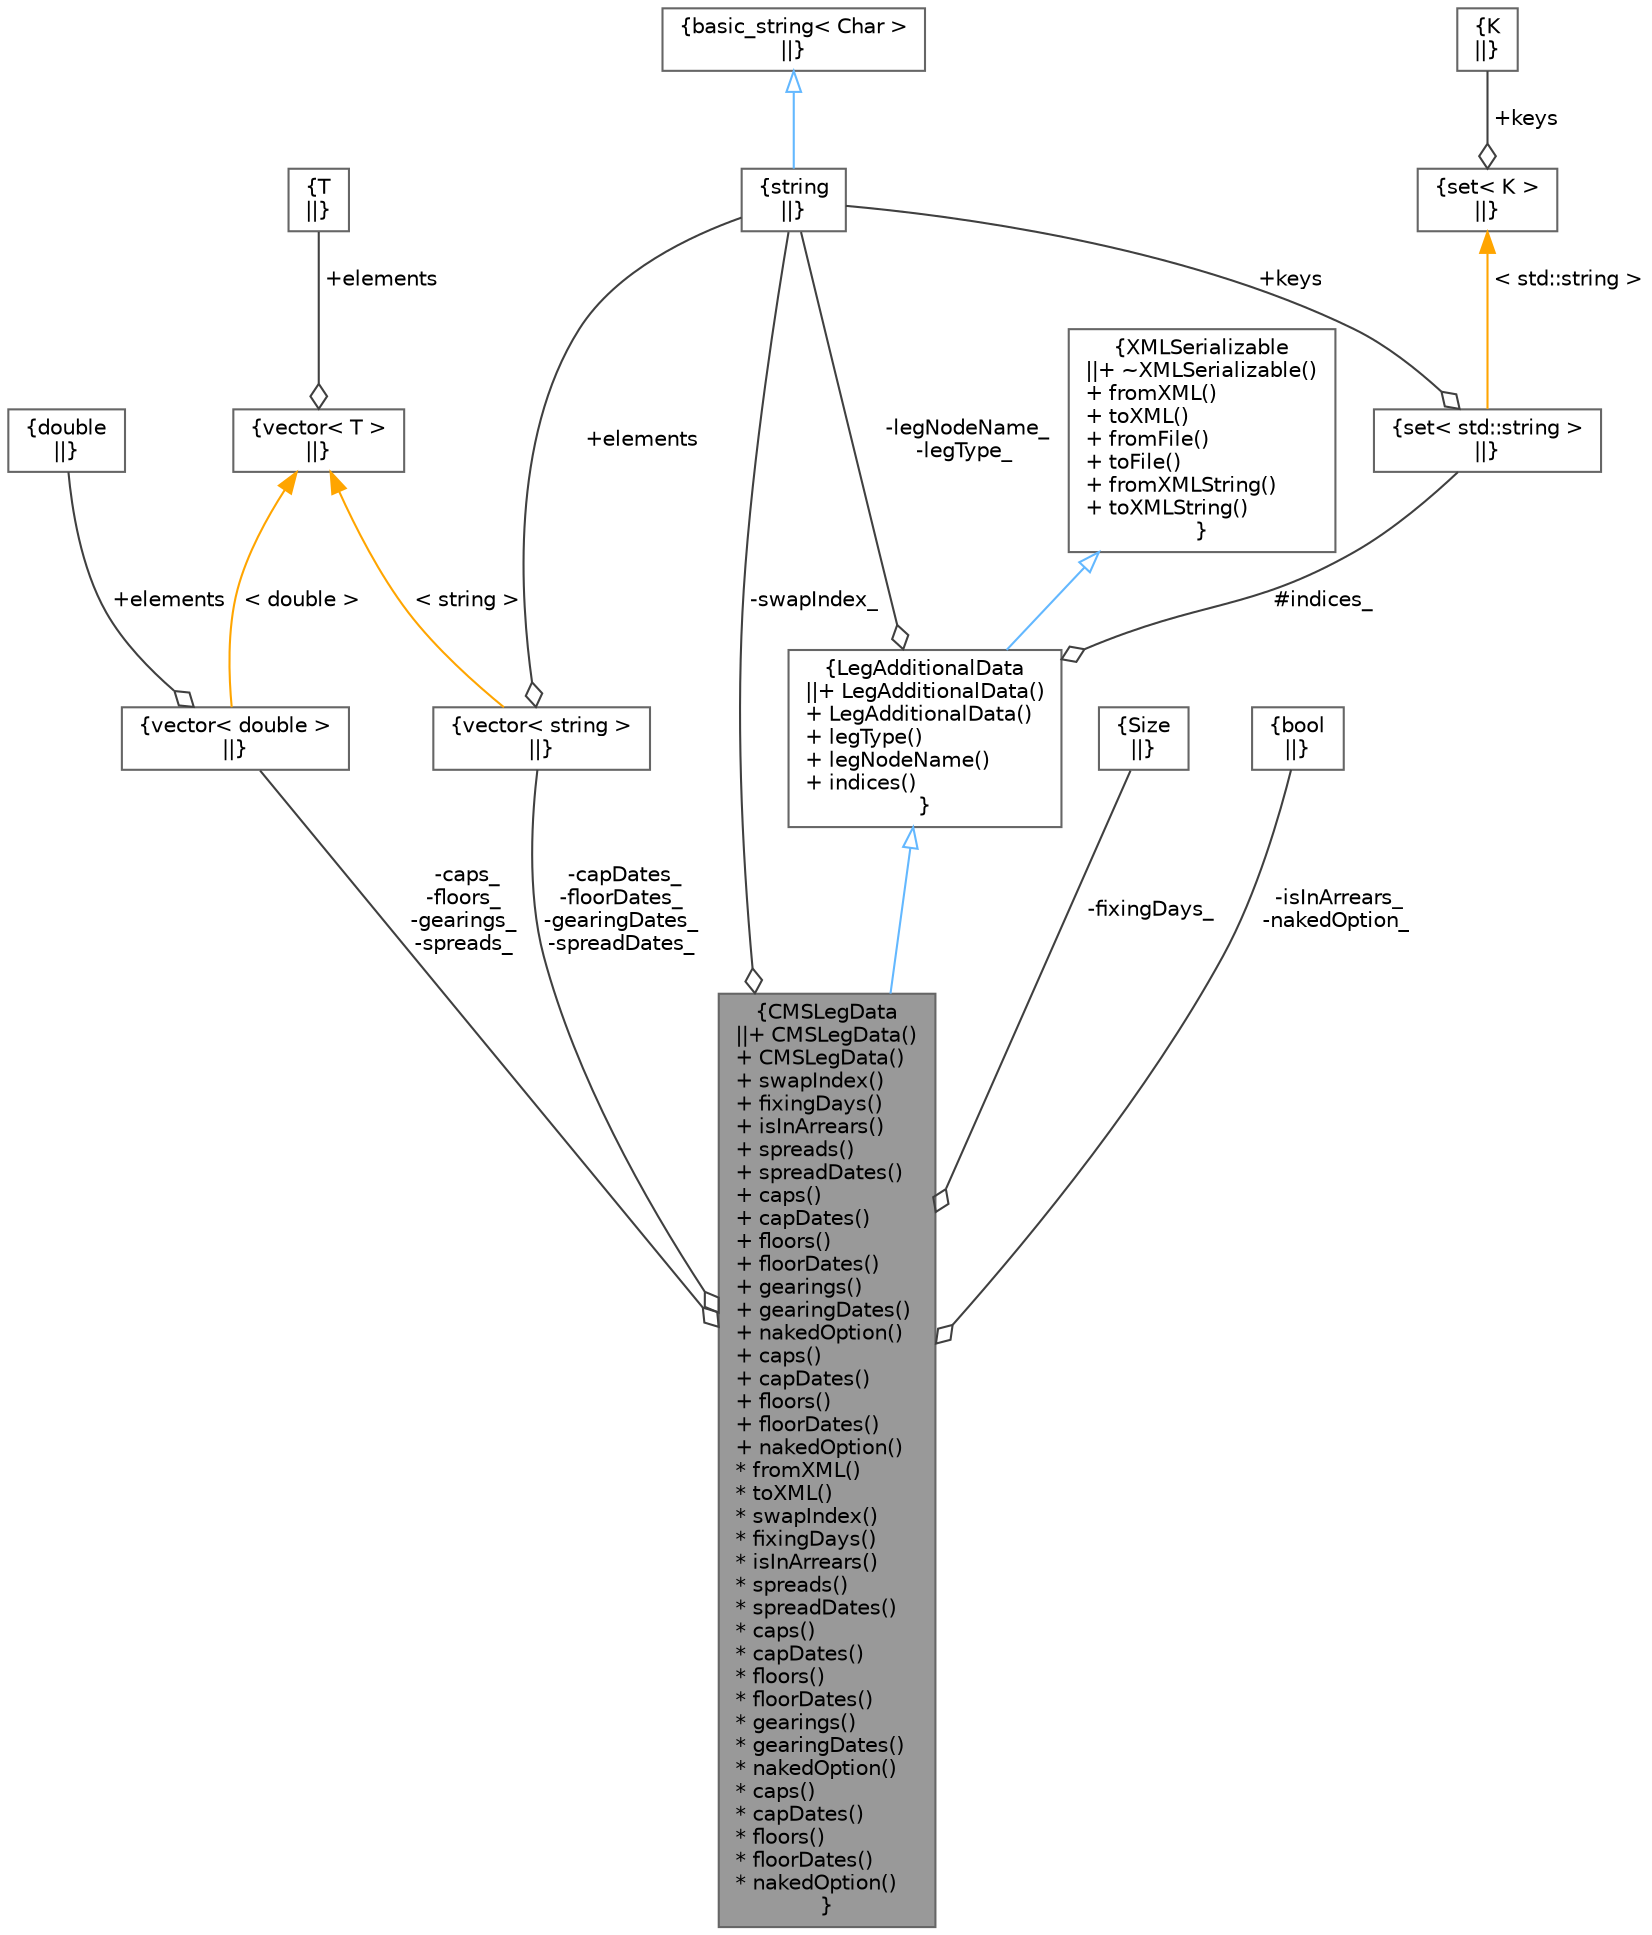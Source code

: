 digraph "CMSLegData"
{
 // INTERACTIVE_SVG=YES
 // LATEX_PDF_SIZE
  bgcolor="transparent";
  edge [fontname=Helvetica,fontsize=10,labelfontname=Helvetica,labelfontsize=10];
  node [fontname=Helvetica,fontsize=10,shape=box,height=0.2,width=0.4];
  Node1 [label="{CMSLegData\n||+ CMSLegData()\l+ CMSLegData()\l+ swapIndex()\l+ fixingDays()\l+ isInArrears()\l+ spreads()\l+ spreadDates()\l+ caps()\l+ capDates()\l+ floors()\l+ floorDates()\l+ gearings()\l+ gearingDates()\l+ nakedOption()\l+ caps()\l+ capDates()\l+ floors()\l+ floorDates()\l+ nakedOption()\l* fromXML()\l* toXML()\l* swapIndex()\l* fixingDays()\l* isInArrears()\l* spreads()\l* spreadDates()\l* caps()\l* capDates()\l* floors()\l* floorDates()\l* gearings()\l* gearingDates()\l* nakedOption()\l* caps()\l* capDates()\l* floors()\l* floorDates()\l* nakedOption()\l}",height=0.2,width=0.4,color="gray40", fillcolor="grey60", style="filled", fontcolor="black",tooltip="Serializable CMS Leg Data."];
  Node2 -> Node1 [dir="back",color="steelblue1",style="solid",arrowtail="onormal"];
  Node2 [label="{LegAdditionalData\n||+ LegAdditionalData()\l+ LegAdditionalData()\l+ legType()\l+ legNodeName()\l+ indices()\l}",height=0.2,width=0.4,color="gray40", fillcolor="white", style="filled",URL="$classore_1_1data_1_1_leg_additional_data.html",tooltip="Serializable Additional Leg Data."];
  Node3 -> Node2 [dir="back",color="steelblue1",style="solid",arrowtail="onormal"];
  Node3 [label="{XMLSerializable\n||+ ~XMLSerializable()\l+ fromXML()\l+ toXML()\l+ fromFile()\l+ toFile()\l+ fromXMLString()\l+ toXMLString()\l}",height=0.2,width=0.4,color="gray40", fillcolor="white", style="filled",URL="$classore_1_1data_1_1_x_m_l_serializable.html",tooltip="Base class for all serializable classes."];
  Node4 -> Node2 [color="grey25",style="solid",label=" #indices_" ,arrowhead="odiamond"];
  Node4 [label="{set\< std::string \>\n||}",height=0.2,width=0.4,color="gray40", fillcolor="white", style="filled",tooltip=" "];
  Node5 -> Node4 [color="grey25",style="solid",label=" +keys" ,arrowhead="odiamond"];
  Node5 [label="{string\n||}",height=0.2,width=0.4,color="gray40", fillcolor="white", style="filled",tooltip=" "];
  Node6 -> Node5 [dir="back",color="steelblue1",style="solid",arrowtail="onormal"];
  Node6 [label="{basic_string\< Char \>\n||}",height=0.2,width=0.4,color="gray40", fillcolor="white", style="filled",tooltip=" "];
  Node7 -> Node4 [dir="back",color="orange",style="solid",label=" \< std::string \>" ];
  Node7 [label="{set\< K \>\n||}",height=0.2,width=0.4,color="gray40", fillcolor="white", style="filled",tooltip=" "];
  Node8 -> Node7 [color="grey25",style="solid",label=" +keys" ,arrowhead="odiamond"];
  Node8 [label="{K\n||}",height=0.2,width=0.4,color="gray40", fillcolor="white", style="filled",tooltip=" "];
  Node5 -> Node2 [color="grey25",style="solid",label=" -legNodeName_\n-legType_" ,arrowhead="odiamond"];
  Node5 -> Node1 [color="grey25",style="solid",label=" -swapIndex_" ,arrowhead="odiamond"];
  Node9 -> Node1 [color="grey25",style="solid",label=" -fixingDays_" ,arrowhead="odiamond"];
  Node9 [label="{Size\n||}",height=0.2,width=0.4,color="gray40", fillcolor="white", style="filled",tooltip=" "];
  Node10 -> Node1 [color="grey25",style="solid",label=" -isInArrears_\n-nakedOption_" ,arrowhead="odiamond"];
  Node10 [label="{bool\n||}",height=0.2,width=0.4,color="gray40", fillcolor="white", style="filled",URL="$classbool.html",tooltip=" "];
  Node11 -> Node1 [color="grey25",style="solid",label=" -caps_\n-floors_\n-gearings_\n-spreads_" ,arrowhead="odiamond"];
  Node11 [label="{vector\< double \>\n||}",height=0.2,width=0.4,color="gray40", fillcolor="white", style="filled",tooltip=" "];
  Node12 -> Node11 [color="grey25",style="solid",label=" +elements" ,arrowhead="odiamond"];
  Node12 [label="{double\n||}",height=0.2,width=0.4,color="gray40", fillcolor="white", style="filled",tooltip=" "];
  Node13 -> Node11 [dir="back",color="orange",style="solid",label=" \< double \>" ];
  Node13 [label="{vector\< T \>\n||}",height=0.2,width=0.4,color="gray40", fillcolor="white", style="filled",tooltip=" "];
  Node14 -> Node13 [color="grey25",style="solid",label=" +elements" ,arrowhead="odiamond"];
  Node14 [label="{T\n||}",height=0.2,width=0.4,color="gray40", fillcolor="white", style="filled",tooltip=" "];
  Node15 -> Node1 [color="grey25",style="solid",label=" -capDates_\n-floorDates_\n-gearingDates_\n-spreadDates_" ,arrowhead="odiamond"];
  Node15 [label="{vector\< string \>\n||}",height=0.2,width=0.4,color="gray40", fillcolor="white", style="filled",tooltip=" "];
  Node5 -> Node15 [color="grey25",style="solid",label=" +elements" ,arrowhead="odiamond"];
  Node13 -> Node15 [dir="back",color="orange",style="solid",label=" \< string \>" ];
}
